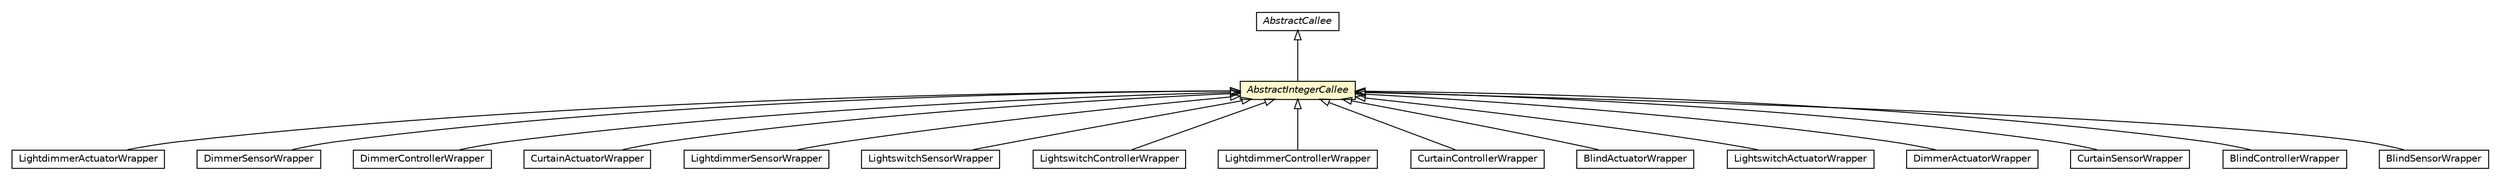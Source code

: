 #!/usr/local/bin/dot
#
# Class diagram 
# Generated by UMLGraph version R5_6-24-gf6e263 (http://www.umlgraph.org/)
#

digraph G {
	edge [fontname="Helvetica",fontsize=10,labelfontname="Helvetica",labelfontsize=10];
	node [fontname="Helvetica",fontsize=10,shape=plaintext];
	nodesep=0.25;
	ranksep=0.5;
	// org.universAAL.lddi.smarthome.exporter.devices.LightdimmerActuatorWrapper
	c79764 [label=<<table title="org.universAAL.lddi.smarthome.exporter.devices.LightdimmerActuatorWrapper" border="0" cellborder="1" cellspacing="0" cellpadding="2" port="p" href="./LightdimmerActuatorWrapper.html">
		<tr><td><table border="0" cellspacing="0" cellpadding="1">
<tr><td align="center" balign="center"> LightdimmerActuatorWrapper </td></tr>
		</table></td></tr>
		</table>>, URL="./LightdimmerActuatorWrapper.html", fontname="Helvetica", fontcolor="black", fontsize=10.0];
	// org.universAAL.lddi.smarthome.exporter.devices.DimmerSensorWrapper
	c79765 [label=<<table title="org.universAAL.lddi.smarthome.exporter.devices.DimmerSensorWrapper" border="0" cellborder="1" cellspacing="0" cellpadding="2" port="p" href="./DimmerSensorWrapper.html">
		<tr><td><table border="0" cellspacing="0" cellpadding="1">
<tr><td align="center" balign="center"> DimmerSensorWrapper </td></tr>
		</table></td></tr>
		</table>>, URL="./DimmerSensorWrapper.html", fontname="Helvetica", fontcolor="black", fontsize=10.0];
	// org.universAAL.lddi.smarthome.exporter.devices.DimmerControllerWrapper
	c79766 [label=<<table title="org.universAAL.lddi.smarthome.exporter.devices.DimmerControllerWrapper" border="0" cellborder="1" cellspacing="0" cellpadding="2" port="p" href="./DimmerControllerWrapper.html">
		<tr><td><table border="0" cellspacing="0" cellpadding="1">
<tr><td align="center" balign="center"> DimmerControllerWrapper </td></tr>
		</table></td></tr>
		</table>>, URL="./DimmerControllerWrapper.html", fontname="Helvetica", fontcolor="black", fontsize=10.0];
	// org.universAAL.lddi.smarthome.exporter.devices.CurtainActuatorWrapper
	c79767 [label=<<table title="org.universAAL.lddi.smarthome.exporter.devices.CurtainActuatorWrapper" border="0" cellborder="1" cellspacing="0" cellpadding="2" port="p" href="./CurtainActuatorWrapper.html">
		<tr><td><table border="0" cellspacing="0" cellpadding="1">
<tr><td align="center" balign="center"> CurtainActuatorWrapper </td></tr>
		</table></td></tr>
		</table>>, URL="./CurtainActuatorWrapper.html", fontname="Helvetica", fontcolor="black", fontsize=10.0];
	// org.universAAL.lddi.smarthome.exporter.devices.LightdimmerSensorWrapper
	c79768 [label=<<table title="org.universAAL.lddi.smarthome.exporter.devices.LightdimmerSensorWrapper" border="0" cellborder="1" cellspacing="0" cellpadding="2" port="p" href="./LightdimmerSensorWrapper.html">
		<tr><td><table border="0" cellspacing="0" cellpadding="1">
<tr><td align="center" balign="center"> LightdimmerSensorWrapper </td></tr>
		</table></td></tr>
		</table>>, URL="./LightdimmerSensorWrapper.html", fontname="Helvetica", fontcolor="black", fontsize=10.0];
	// org.universAAL.lddi.smarthome.exporter.devices.LightswitchSensorWrapper
	c79769 [label=<<table title="org.universAAL.lddi.smarthome.exporter.devices.LightswitchSensorWrapper" border="0" cellborder="1" cellspacing="0" cellpadding="2" port="p" href="./LightswitchSensorWrapper.html">
		<tr><td><table border="0" cellspacing="0" cellpadding="1">
<tr><td align="center" balign="center"> LightswitchSensorWrapper </td></tr>
		</table></td></tr>
		</table>>, URL="./LightswitchSensorWrapper.html", fontname="Helvetica", fontcolor="black", fontsize=10.0];
	// org.universAAL.lddi.smarthome.exporter.devices.LightswitchControllerWrapper
	c79771 [label=<<table title="org.universAAL.lddi.smarthome.exporter.devices.LightswitchControllerWrapper" border="0" cellborder="1" cellspacing="0" cellpadding="2" port="p" href="./LightswitchControllerWrapper.html">
		<tr><td><table border="0" cellspacing="0" cellpadding="1">
<tr><td align="center" balign="center"> LightswitchControllerWrapper </td></tr>
		</table></td></tr>
		</table>>, URL="./LightswitchControllerWrapper.html", fontname="Helvetica", fontcolor="black", fontsize=10.0];
	// org.universAAL.lddi.smarthome.exporter.devices.LightdimmerControllerWrapper
	c79772 [label=<<table title="org.universAAL.lddi.smarthome.exporter.devices.LightdimmerControllerWrapper" border="0" cellborder="1" cellspacing="0" cellpadding="2" port="p" href="./LightdimmerControllerWrapper.html">
		<tr><td><table border="0" cellspacing="0" cellpadding="1">
<tr><td align="center" balign="center"> LightdimmerControllerWrapper </td></tr>
		</table></td></tr>
		</table>>, URL="./LightdimmerControllerWrapper.html", fontname="Helvetica", fontcolor="black", fontsize=10.0];
	// org.universAAL.lddi.smarthome.exporter.devices.CurtainControllerWrapper
	c79773 [label=<<table title="org.universAAL.lddi.smarthome.exporter.devices.CurtainControllerWrapper" border="0" cellborder="1" cellspacing="0" cellpadding="2" port="p" href="./CurtainControllerWrapper.html">
		<tr><td><table border="0" cellspacing="0" cellpadding="1">
<tr><td align="center" balign="center"> CurtainControllerWrapper </td></tr>
		</table></td></tr>
		</table>>, URL="./CurtainControllerWrapper.html", fontname="Helvetica", fontcolor="black", fontsize=10.0];
	// org.universAAL.lddi.smarthome.exporter.devices.BlindActuatorWrapper
	c79774 [label=<<table title="org.universAAL.lddi.smarthome.exporter.devices.BlindActuatorWrapper" border="0" cellborder="1" cellspacing="0" cellpadding="2" port="p" href="./BlindActuatorWrapper.html">
		<tr><td><table border="0" cellspacing="0" cellpadding="1">
<tr><td align="center" balign="center"> BlindActuatorWrapper </td></tr>
		</table></td></tr>
		</table>>, URL="./BlindActuatorWrapper.html", fontname="Helvetica", fontcolor="black", fontsize=10.0];
	// org.universAAL.lddi.smarthome.exporter.devices.LightswitchActuatorWrapper
	c79779 [label=<<table title="org.universAAL.lddi.smarthome.exporter.devices.LightswitchActuatorWrapper" border="0" cellborder="1" cellspacing="0" cellpadding="2" port="p" href="./LightswitchActuatorWrapper.html">
		<tr><td><table border="0" cellspacing="0" cellpadding="1">
<tr><td align="center" balign="center"> LightswitchActuatorWrapper </td></tr>
		</table></td></tr>
		</table>>, URL="./LightswitchActuatorWrapper.html", fontname="Helvetica", fontcolor="black", fontsize=10.0];
	// org.universAAL.lddi.smarthome.exporter.devices.DimmerActuatorWrapper
	c79780 [label=<<table title="org.universAAL.lddi.smarthome.exporter.devices.DimmerActuatorWrapper" border="0" cellborder="1" cellspacing="0" cellpadding="2" port="p" href="./DimmerActuatorWrapper.html">
		<tr><td><table border="0" cellspacing="0" cellpadding="1">
<tr><td align="center" balign="center"> DimmerActuatorWrapper </td></tr>
		</table></td></tr>
		</table>>, URL="./DimmerActuatorWrapper.html", fontname="Helvetica", fontcolor="black", fontsize=10.0];
	// org.universAAL.lddi.smarthome.exporter.devices.CurtainSensorWrapper
	c79783 [label=<<table title="org.universAAL.lddi.smarthome.exporter.devices.CurtainSensorWrapper" border="0" cellborder="1" cellspacing="0" cellpadding="2" port="p" href="./CurtainSensorWrapper.html">
		<tr><td><table border="0" cellspacing="0" cellpadding="1">
<tr><td align="center" balign="center"> CurtainSensorWrapper </td></tr>
		</table></td></tr>
		</table>>, URL="./CurtainSensorWrapper.html", fontname="Helvetica", fontcolor="black", fontsize=10.0];
	// org.universAAL.lddi.smarthome.exporter.devices.BlindControllerWrapper
	c79784 [label=<<table title="org.universAAL.lddi.smarthome.exporter.devices.BlindControllerWrapper" border="0" cellborder="1" cellspacing="0" cellpadding="2" port="p" href="./BlindControllerWrapper.html">
		<tr><td><table border="0" cellspacing="0" cellpadding="1">
<tr><td align="center" balign="center"> BlindControllerWrapper </td></tr>
		</table></td></tr>
		</table>>, URL="./BlindControllerWrapper.html", fontname="Helvetica", fontcolor="black", fontsize=10.0];
	// org.universAAL.lddi.smarthome.exporter.devices.AbstractCallee
	c79789 [label=<<table title="org.universAAL.lddi.smarthome.exporter.devices.AbstractCallee" border="0" cellborder="1" cellspacing="0" cellpadding="2" port="p" href="./AbstractCallee.html">
		<tr><td><table border="0" cellspacing="0" cellpadding="1">
<tr><td align="center" balign="center"><font face="Helvetica-Oblique"> AbstractCallee </font></td></tr>
		</table></td></tr>
		</table>>, URL="./AbstractCallee.html", fontname="Helvetica", fontcolor="black", fontsize=10.0];
	// org.universAAL.lddi.smarthome.exporter.devices.AbstractIntegerCallee
	c79790 [label=<<table title="org.universAAL.lddi.smarthome.exporter.devices.AbstractIntegerCallee" border="0" cellborder="1" cellspacing="0" cellpadding="2" port="p" bgcolor="lemonChiffon" href="./AbstractIntegerCallee.html">
		<tr><td><table border="0" cellspacing="0" cellpadding="1">
<tr><td align="center" balign="center"><font face="Helvetica-Oblique"> AbstractIntegerCallee </font></td></tr>
		</table></td></tr>
		</table>>, URL="./AbstractIntegerCallee.html", fontname="Helvetica", fontcolor="black", fontsize=10.0];
	// org.universAAL.lddi.smarthome.exporter.devices.BlindSensorWrapper
	c79791 [label=<<table title="org.universAAL.lddi.smarthome.exporter.devices.BlindSensorWrapper" border="0" cellborder="1" cellspacing="0" cellpadding="2" port="p" href="./BlindSensorWrapper.html">
		<tr><td><table border="0" cellspacing="0" cellpadding="1">
<tr><td align="center" balign="center"> BlindSensorWrapper </td></tr>
		</table></td></tr>
		</table>>, URL="./BlindSensorWrapper.html", fontname="Helvetica", fontcolor="black", fontsize=10.0];
	//org.universAAL.lddi.smarthome.exporter.devices.LightdimmerActuatorWrapper extends org.universAAL.lddi.smarthome.exporter.devices.AbstractIntegerCallee
	c79790:p -> c79764:p [dir=back,arrowtail=empty];
	//org.universAAL.lddi.smarthome.exporter.devices.DimmerSensorWrapper extends org.universAAL.lddi.smarthome.exporter.devices.AbstractIntegerCallee
	c79790:p -> c79765:p [dir=back,arrowtail=empty];
	//org.universAAL.lddi.smarthome.exporter.devices.DimmerControllerWrapper extends org.universAAL.lddi.smarthome.exporter.devices.AbstractIntegerCallee
	c79790:p -> c79766:p [dir=back,arrowtail=empty];
	//org.universAAL.lddi.smarthome.exporter.devices.CurtainActuatorWrapper extends org.universAAL.lddi.smarthome.exporter.devices.AbstractIntegerCallee
	c79790:p -> c79767:p [dir=back,arrowtail=empty];
	//org.universAAL.lddi.smarthome.exporter.devices.LightdimmerSensorWrapper extends org.universAAL.lddi.smarthome.exporter.devices.AbstractIntegerCallee
	c79790:p -> c79768:p [dir=back,arrowtail=empty];
	//org.universAAL.lddi.smarthome.exporter.devices.LightswitchSensorWrapper extends org.universAAL.lddi.smarthome.exporter.devices.AbstractIntegerCallee
	c79790:p -> c79769:p [dir=back,arrowtail=empty];
	//org.universAAL.lddi.smarthome.exporter.devices.LightswitchControllerWrapper extends org.universAAL.lddi.smarthome.exporter.devices.AbstractIntegerCallee
	c79790:p -> c79771:p [dir=back,arrowtail=empty];
	//org.universAAL.lddi.smarthome.exporter.devices.LightdimmerControllerWrapper extends org.universAAL.lddi.smarthome.exporter.devices.AbstractIntegerCallee
	c79790:p -> c79772:p [dir=back,arrowtail=empty];
	//org.universAAL.lddi.smarthome.exporter.devices.CurtainControllerWrapper extends org.universAAL.lddi.smarthome.exporter.devices.AbstractIntegerCallee
	c79790:p -> c79773:p [dir=back,arrowtail=empty];
	//org.universAAL.lddi.smarthome.exporter.devices.BlindActuatorWrapper extends org.universAAL.lddi.smarthome.exporter.devices.AbstractIntegerCallee
	c79790:p -> c79774:p [dir=back,arrowtail=empty];
	//org.universAAL.lddi.smarthome.exporter.devices.LightswitchActuatorWrapper extends org.universAAL.lddi.smarthome.exporter.devices.AbstractIntegerCallee
	c79790:p -> c79779:p [dir=back,arrowtail=empty];
	//org.universAAL.lddi.smarthome.exporter.devices.DimmerActuatorWrapper extends org.universAAL.lddi.smarthome.exporter.devices.AbstractIntegerCallee
	c79790:p -> c79780:p [dir=back,arrowtail=empty];
	//org.universAAL.lddi.smarthome.exporter.devices.CurtainSensorWrapper extends org.universAAL.lddi.smarthome.exporter.devices.AbstractIntegerCallee
	c79790:p -> c79783:p [dir=back,arrowtail=empty];
	//org.universAAL.lddi.smarthome.exporter.devices.BlindControllerWrapper extends org.universAAL.lddi.smarthome.exporter.devices.AbstractIntegerCallee
	c79790:p -> c79784:p [dir=back,arrowtail=empty];
	//org.universAAL.lddi.smarthome.exporter.devices.AbstractIntegerCallee extends org.universAAL.lddi.smarthome.exporter.devices.AbstractCallee
	c79789:p -> c79790:p [dir=back,arrowtail=empty];
	//org.universAAL.lddi.smarthome.exporter.devices.BlindSensorWrapper extends org.universAAL.lddi.smarthome.exporter.devices.AbstractIntegerCallee
	c79790:p -> c79791:p [dir=back,arrowtail=empty];
}

